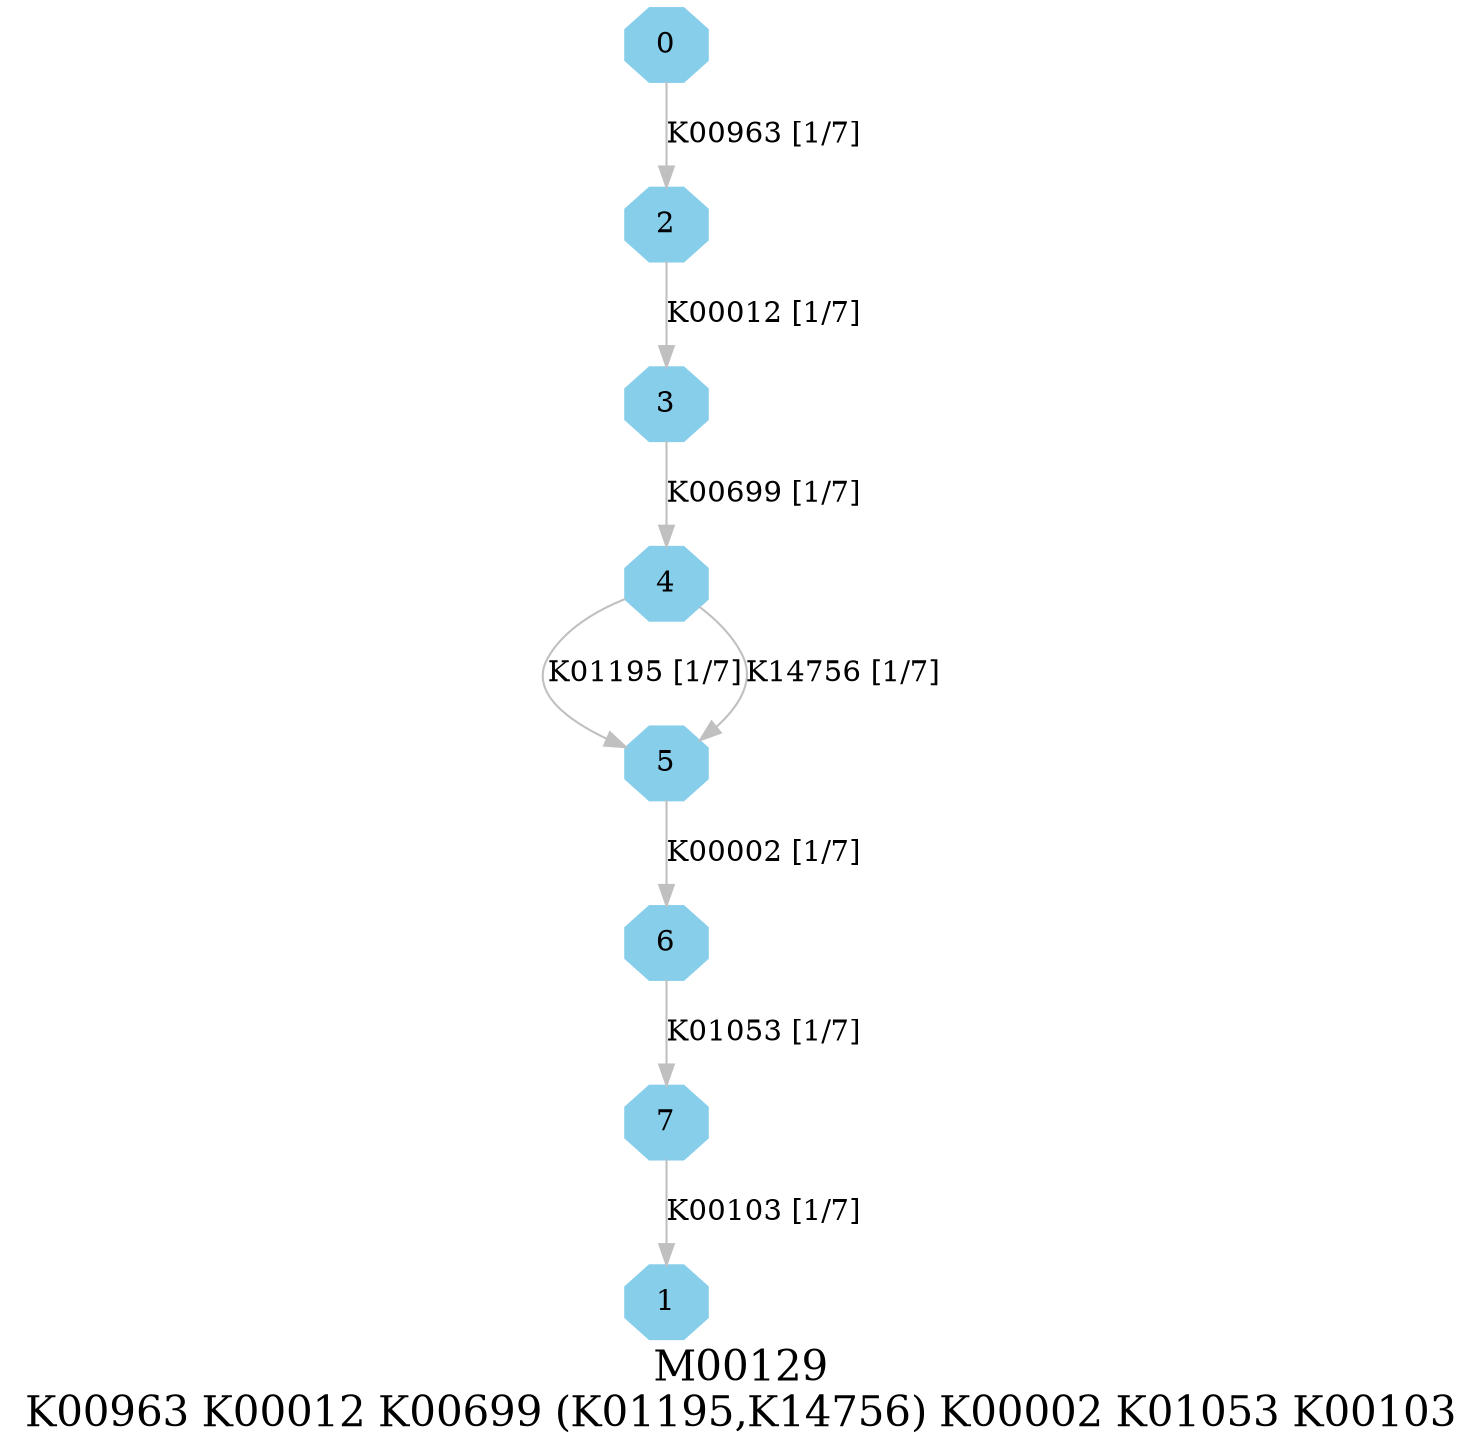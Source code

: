digraph G {
graph [label="M00129
K00963 K00012 K00699 (K01195,K14756) K00002 K01053 K00103",fontsize=20];
node [shape=box,style=filled];
edge [len=3,color=grey];
{node [width=.3,height=.3,shape=octagon,style=filled,color=skyblue] 0 1 2 3 4 5 6 7 }
0 -> 2 [label="K00963 [1/7]"];
2 -> 3 [label="K00012 [1/7]"];
3 -> 4 [label="K00699 [1/7]"];
4 -> 5 [label="K01195 [1/7]"];
4 -> 5 [label="K14756 [1/7]"];
5 -> 6 [label="K00002 [1/7]"];
6 -> 7 [label="K01053 [1/7]"];
7 -> 1 [label="K00103 [1/7]"];
}